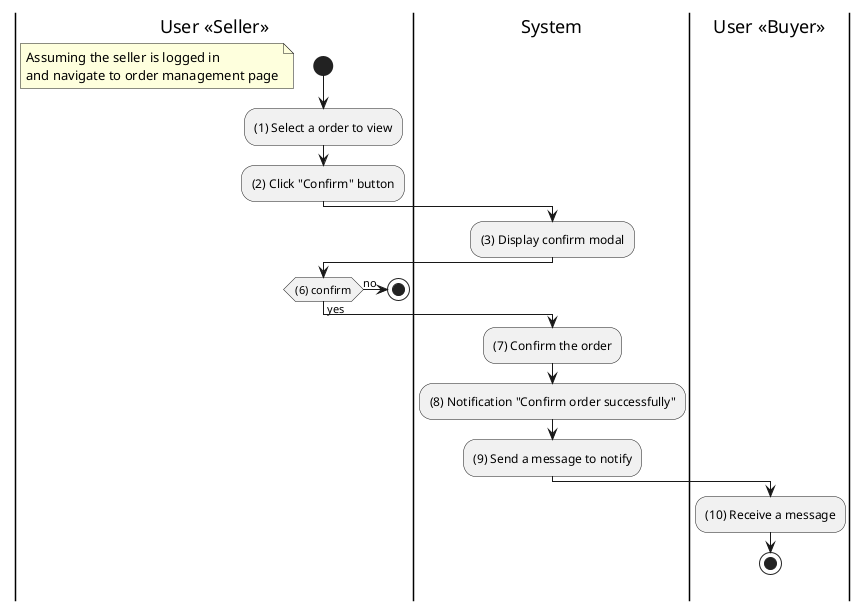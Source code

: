 @startuml
|Seller|User <<Seller>>
|System|
|Buyer|User <<Buyer>>

|Seller|
start
floating note left
Assuming the seller is logged in
and navigate to order management page
end note

:(1) Select a order to view;
:(2) Click "Confirm" button;
|System|
:(3) Display confirm modal;
|Seller|
if ((6) confirm) then (yes)
   |System|
   :(7) Confirm the order;
   :(8) Notification "Confirm order successfully";
   :(9) Send a message to notify;
   |Buyer|
   :(10) Receive a message;
   stop
|Seller|
else (no) 
stop
endif


@enduml